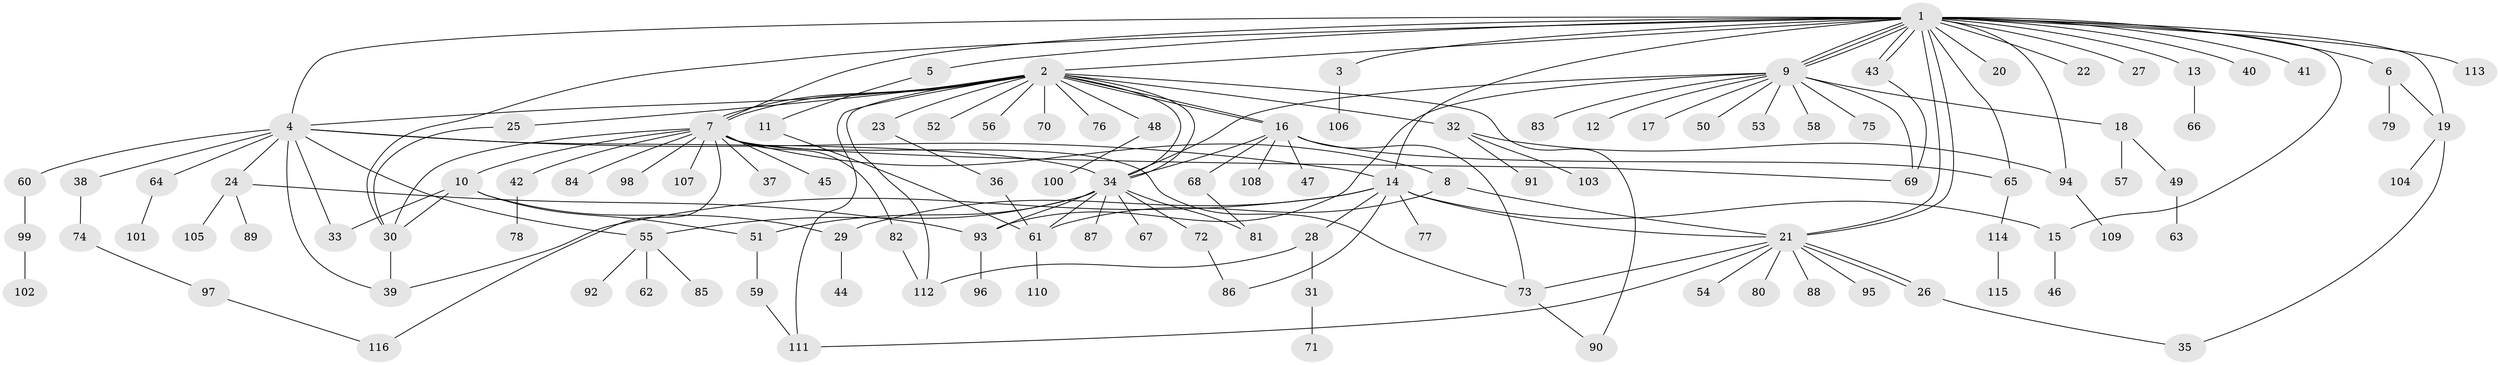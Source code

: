 // coarse degree distribution, {25: 0.014492753623188406, 18: 0.014492753623188406, 2: 0.21739130434782608, 10: 0.014492753623188406, 16: 0.014492753623188406, 7: 0.028985507246376812, 12: 0.014492753623188406, 5: 0.028985507246376812, 1: 0.5072463768115942, 9: 0.014492753623188406, 3: 0.11594202898550725, 13: 0.014492753623188406}
// Generated by graph-tools (version 1.1) at 2025/18/03/04/25 18:18:25]
// undirected, 116 vertices, 162 edges
graph export_dot {
graph [start="1"]
  node [color=gray90,style=filled];
  1;
  2;
  3;
  4;
  5;
  6;
  7;
  8;
  9;
  10;
  11;
  12;
  13;
  14;
  15;
  16;
  17;
  18;
  19;
  20;
  21;
  22;
  23;
  24;
  25;
  26;
  27;
  28;
  29;
  30;
  31;
  32;
  33;
  34;
  35;
  36;
  37;
  38;
  39;
  40;
  41;
  42;
  43;
  44;
  45;
  46;
  47;
  48;
  49;
  50;
  51;
  52;
  53;
  54;
  55;
  56;
  57;
  58;
  59;
  60;
  61;
  62;
  63;
  64;
  65;
  66;
  67;
  68;
  69;
  70;
  71;
  72;
  73;
  74;
  75;
  76;
  77;
  78;
  79;
  80;
  81;
  82;
  83;
  84;
  85;
  86;
  87;
  88;
  89;
  90;
  91;
  92;
  93;
  94;
  95;
  96;
  97;
  98;
  99;
  100;
  101;
  102;
  103;
  104;
  105;
  106;
  107;
  108;
  109;
  110;
  111;
  112;
  113;
  114;
  115;
  116;
  1 -- 2;
  1 -- 3;
  1 -- 4;
  1 -- 5;
  1 -- 6;
  1 -- 7;
  1 -- 9;
  1 -- 9;
  1 -- 9;
  1 -- 13;
  1 -- 14;
  1 -- 15;
  1 -- 19;
  1 -- 20;
  1 -- 21;
  1 -- 21;
  1 -- 22;
  1 -- 27;
  1 -- 30;
  1 -- 40;
  1 -- 41;
  1 -- 43;
  1 -- 43;
  1 -- 65;
  1 -- 94;
  1 -- 113;
  2 -- 4;
  2 -- 7;
  2 -- 7;
  2 -- 16;
  2 -- 16;
  2 -- 23;
  2 -- 25;
  2 -- 32;
  2 -- 34;
  2 -- 34;
  2 -- 48;
  2 -- 52;
  2 -- 56;
  2 -- 70;
  2 -- 76;
  2 -- 90;
  2 -- 111;
  2 -- 112;
  3 -- 106;
  4 -- 14;
  4 -- 24;
  4 -- 33;
  4 -- 34;
  4 -- 38;
  4 -- 39;
  4 -- 55;
  4 -- 60;
  4 -- 64;
  5 -- 11;
  6 -- 19;
  6 -- 79;
  7 -- 8;
  7 -- 10;
  7 -- 30;
  7 -- 37;
  7 -- 42;
  7 -- 45;
  7 -- 69;
  7 -- 73;
  7 -- 82;
  7 -- 84;
  7 -- 98;
  7 -- 107;
  7 -- 116;
  8 -- 21;
  8 -- 61;
  9 -- 12;
  9 -- 17;
  9 -- 18;
  9 -- 34;
  9 -- 50;
  9 -- 53;
  9 -- 58;
  9 -- 69;
  9 -- 75;
  9 -- 83;
  9 -- 93;
  10 -- 29;
  10 -- 30;
  10 -- 33;
  10 -- 51;
  11 -- 61;
  13 -- 66;
  14 -- 15;
  14 -- 21;
  14 -- 28;
  14 -- 29;
  14 -- 39;
  14 -- 77;
  14 -- 86;
  15 -- 46;
  16 -- 34;
  16 -- 47;
  16 -- 65;
  16 -- 68;
  16 -- 73;
  16 -- 108;
  18 -- 49;
  18 -- 57;
  19 -- 35;
  19 -- 104;
  21 -- 26;
  21 -- 26;
  21 -- 54;
  21 -- 73;
  21 -- 80;
  21 -- 88;
  21 -- 95;
  21 -- 111;
  23 -- 36;
  24 -- 89;
  24 -- 93;
  24 -- 105;
  25 -- 30;
  26 -- 35;
  28 -- 31;
  28 -- 112;
  29 -- 44;
  30 -- 39;
  31 -- 71;
  32 -- 91;
  32 -- 94;
  32 -- 103;
  34 -- 51;
  34 -- 55;
  34 -- 61;
  34 -- 67;
  34 -- 72;
  34 -- 81;
  34 -- 87;
  34 -- 93;
  36 -- 61;
  38 -- 74;
  42 -- 78;
  43 -- 69;
  48 -- 100;
  49 -- 63;
  51 -- 59;
  55 -- 62;
  55 -- 85;
  55 -- 92;
  59 -- 111;
  60 -- 99;
  61 -- 110;
  64 -- 101;
  65 -- 114;
  68 -- 81;
  72 -- 86;
  73 -- 90;
  74 -- 97;
  82 -- 112;
  93 -- 96;
  94 -- 109;
  97 -- 116;
  99 -- 102;
  114 -- 115;
}

